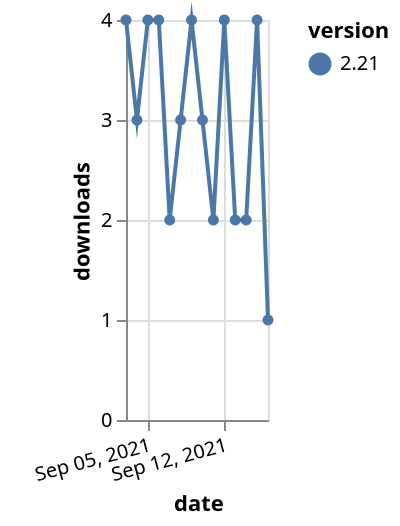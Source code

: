 {"$schema": "https://vega.github.io/schema/vega-lite/v5.json", "description": "A simple bar chart with embedded data.", "data": {"values": [{"date": "2021-09-03", "total": 2837, "delta": 4, "version": "2.21"}, {"date": "2021-09-04", "total": 2840, "delta": 3, "version": "2.21"}, {"date": "2021-09-05", "total": 2844, "delta": 4, "version": "2.21"}, {"date": "2021-09-06", "total": 2848, "delta": 4, "version": "2.21"}, {"date": "2021-09-07", "total": 2850, "delta": 2, "version": "2.21"}, {"date": "2021-09-08", "total": 2853, "delta": 3, "version": "2.21"}, {"date": "2021-09-09", "total": 2857, "delta": 4, "version": "2.21"}, {"date": "2021-09-10", "total": 2860, "delta": 3, "version": "2.21"}, {"date": "2021-09-11", "total": 2862, "delta": 2, "version": "2.21"}, {"date": "2021-09-12", "total": 2866, "delta": 4, "version": "2.21"}, {"date": "2021-09-13", "total": 2868, "delta": 2, "version": "2.21"}, {"date": "2021-09-14", "total": 2870, "delta": 2, "version": "2.21"}, {"date": "2021-09-15", "total": 2874, "delta": 4, "version": "2.21"}, {"date": "2021-09-16", "total": 2875, "delta": 1, "version": "2.21"}]}, "width": "container", "mark": {"type": "line", "point": {"filled": true}}, "encoding": {"x": {"field": "date", "type": "temporal", "timeUnit": "yearmonthdate", "title": "date", "axis": {"labelAngle": -15}}, "y": {"field": "delta", "type": "quantitative", "title": "downloads"}, "color": {"field": "version", "type": "nominal"}, "tooltip": {"field": "delta"}}}